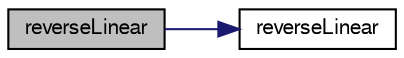 digraph "reverseLinear"
{
  bgcolor="transparent";
  edge [fontname="FreeSans",fontsize="10",labelfontname="FreeSans",labelfontsize="10"];
  node [fontname="FreeSans",fontsize="10",shape=record];
  rankdir="LR";
  Node3 [label="reverseLinear",height=0.2,width=0.4,color="black", fillcolor="grey75", style="filled", fontcolor="black"];
  Node3 -> Node4 [color="midnightblue",fontsize="10",style="solid",fontname="FreeSans"];
  Node4 [label="reverseLinear",height=0.2,width=0.4,color="black",URL="$a23250.html#aa63b0b7721fd53543c7e1ac94990af27",tooltip="Construct from mesh. "];
}
